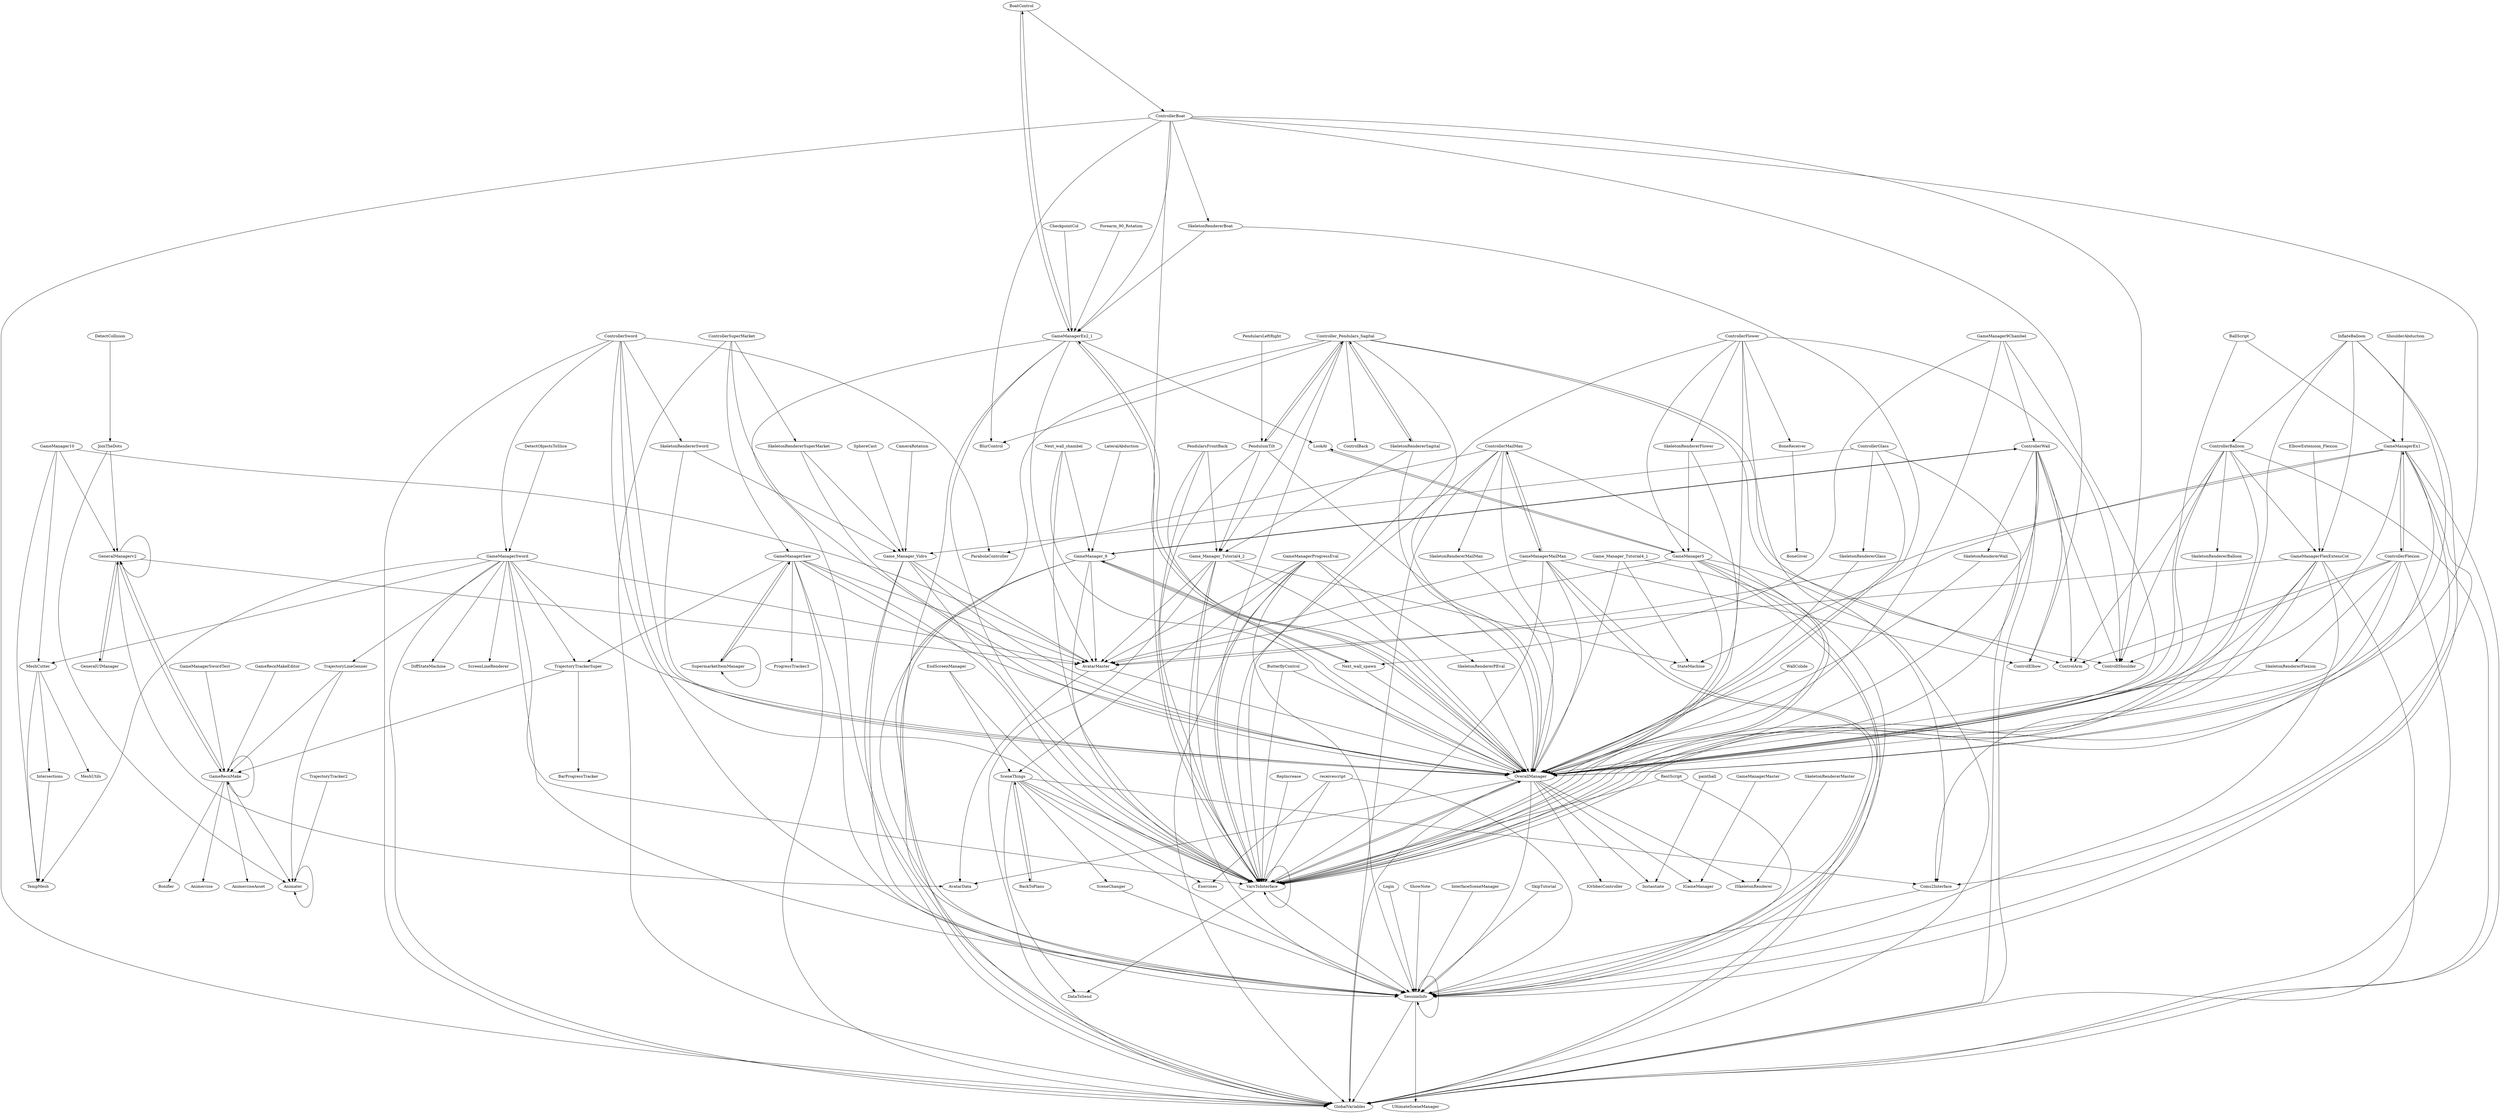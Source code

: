 digraph  {
	graph [nodesep=0.25,
		ranksep=5.0
	];
	BoatControl -> GameManagerEx2_1;
	BoatControl -> ControllerBoat;
	SkeletonRendererSagital -> OverallManager;
	SkeletonRendererSagital -> Controller_Pendulars_Sagital;
	SkeletonRendererSagital -> Game_Manager_Tutorial4_2;
	BackToPlans -> SceneThings;
	GameManager10 -> AvatarMaster;
	GameManager10 -> TempMesh;
	GameManager10 -> MeshCutter;
	GameManager10 -> GeneralManagerv2;
	EndScreenManager -> SceneThings;
	EndScreenManager -> VarsToInterface;
	SkeletonRendererMailMan -> OverallManager;
	TrajectoryTrackerSuper -> GameRecnMake;
	TrajectoryTrackerSuper -> BarProgressTracker;
	InflateBalloon -> ControllerBalloon;
	InflateBalloon -> OverallManager;
	InflateBalloon -> VarsToInterface;
	InflateBalloon -> SessionInfo;
	InflateBalloon -> GameManagerFlexExtensCot;
	Intersections -> TempMesh;
	GeneralUIManager -> GeneralManagerv2;
	ControllerFlower -> OverallManager;
	ControllerFlower -> GameManager5;
	ControllerFlower -> SkeletonRendererFlower;
	ControllerFlower -> VarsToInterface;
	ControllerFlower -> GlobalVariables;
	ControllerFlower -> ControllShoulder;
	ControllerFlower -> BoneReceiver;
	Login -> SessionInfo;
	CheckpointCol -> GameManagerEx2_1;
	SkeletonRendererGlass -> OverallManager;
	Game_Manager_Vidro -> OverallManager;
	Game_Manager_Vidro -> AvatarMaster;
	Game_Manager_Vidro -> VarsToInterface;
	Game_Manager_Vidro -> SessionInfo;
	Game_Manager_Vidro -> GlobalVariables;
	GameManagerEx2_1 -> BoatControl;
	GameManagerEx2_1 -> OverallManager;
	GameManagerEx2_1 -> AvatarMaster;
	GameManagerEx2_1 -> VarsToInterface;
	GameManagerEx2_1 -> LookAt;
	GameManagerEx2_1 -> SessionInfo;
	GameManagerEx2_1 -> GlobalVariables;
	SkeletonRendererPEval -> OverallManager;
	RepIncrease -> VarsToInterface;
	ControllerBalloon -> OverallManager;
	ControllerBalloon -> SkeletonRendererBalloon;
	ControllerBalloon -> VarsToInterface;
	ControllerBalloon -> GameManagerFlexExtensCot;
	ControllerBalloon -> GlobalVariables;
	ControllerBalloon -> ControllShoulder;
	ControllerBalloon -> ControlArm;
	OverallManager -> Instantiate;
	OverallManager -> IGameManager;
	OverallManager -> GameManagerEx2_1;
	OverallManager -> IOrbbecController;
	OverallManager -> VarsToInterface;
	OverallManager -> ISkeletonRenderer;
	OverallManager -> SessionInfo;
	OverallManager -> GlobalVariables;
	OverallManager -> AvatarData;
	GameRecnMake -> GameRecnMake;
	GameRecnMake -> Animater;
	GameRecnMake -> GeneralManagerv2;
	GameRecnMake -> Animercise;
	GameRecnMake -> AnimerciseAsset;
	GameRecnMake -> Bonifier;
	SkeletonRendererSword -> Game_Manager_Vidro;
	SkeletonRendererSword -> OverallManager;
	GameManager5 -> OverallManager;
	GameManager5 -> AvatarMaster;
	GameManager5 -> VarsToInterface;
	GameManager5 -> LookAt;
	GameManager5 -> Coms2Interface;
	GameManager5 -> SessionInfo;
	GameManager5 -> GlobalVariables;
	GameManager_9 -> OverallManager;
	GameManager_9 -> AvatarMaster;
	GameManager_9 -> VarsToInterface;
	GameManager_9 -> Next_wall_spawn;
	GameManager_9 -> SessionInfo;
	GameManager_9 -> ControllerWall;
	GameManager_9 -> GlobalVariables;
	SceneThings -> BackToPlans;
	SceneThings -> DataToSend;
	SceneThings -> VarsToInterface;
	SceneThings -> Exercises;
	SceneThings -> Coms2Interface;
	SceneThings -> SessionInfo;
	SceneThings -> SceneChanger;
	JoinTheDots -> Animater;
	JoinTheDots -> GeneralManagerv2;
	PendularsFrontBack -> OverallManager;
	PendularsFrontBack -> VarsToInterface;
	PendularsFrontBack -> Game_Manager_Tutorial4_2;
	ControllerMailMan -> SkeletonRendererMailMan;
	ControllerMailMan -> OverallManager;
	ControllerMailMan -> VarsToInterface;
	ControllerMailMan -> ParabolaController;
	ControllerMailMan -> SessionInfo;
	ControllerMailMan -> GameManagerMailMan;
	ControllerMailMan -> GlobalVariables;
	paintball -> Instantiate;
	Next_wall_chambel -> OverallManager;
	Next_wall_chambel -> GameManager_9;
	Next_wall_chambel -> VarsToInterface;
	LateralAbduction -> GameManager_9;
	AvatarMaster -> OverallManager;
	AvatarMaster -> AvatarData;
	ControllerSword -> OverallManager;
	ControllerSword -> SkeletonRendererSword;
	ControllerSword -> GameManagerSword;
	ControllerSword -> VarsToInterface;
	ControllerSword -> ParabolaController;
	ControllerSword -> SessionInfo;
	ControllerSword -> GlobalVariables;
	ControllerSuperMarket -> OverallManager;
	ControllerSuperMarket -> SkeletonRendererSuperMarket;
	ControllerSuperMarket -> GameManagerSaw;
	ControllerSuperMarket -> GlobalVariables;
	PendulumTilt -> OverallManager;
	PendulumTilt -> Controller_Pendulars_Sagital;
	PendulumTilt -> VarsToInterface;
	PendulumTilt -> Game_Manager_Tutorial4_2;
	SkeletonRendererSuperMarket -> Game_Manager_Vidro;
	SkeletonRendererSuperMarket -> OverallManager;
	ShowNote -> SessionInfo;
	GameManagerMaster -> IGameManager;
	Controller_Pendulars_Sagital -> SkeletonRendererSagital;
	Controller_Pendulars_Sagital -> OverallManager;
	Controller_Pendulars_Sagital -> BlurControl;
	Controller_Pendulars_Sagital -> PendulumTilt;
	Controller_Pendulars_Sagital -> VarsToInterface;
	Controller_Pendulars_Sagital -> ControlBack;
	Controller_Pendulars_Sagital -> GlobalVariables;
	Controller_Pendulars_Sagital -> ControllShoulder;
	Controller_Pendulars_Sagital -> ControlArm;
	Controller_Pendulars_Sagital -> Game_Manager_Tutorial4_2;
	PendularsLeftRight -> PendulumTilt;
	SkeletonRendererMaster -> ISkeletonRenderer;
	SphereCast -> Game_Manager_Vidro;
	SkeletonRendererWall -> OverallManager;
	SkeletonRendererBoat -> GameManagerEx2_1;
	SkeletonRendererBoat -> OverallManager;
	Animater -> Animater;
	GameManagerSaw -> TrajectoryTrackerSuper;
	GameManagerSaw -> OverallManager;
	GameManagerSaw -> AvatarMaster;
	GameManagerSaw -> VarsToInterface;
	GameManagerSaw -> SessionInfo;
	GameManagerSaw -> ProgressTracker3;
	GameManagerSaw -> GlobalVariables;
	GameManagerSaw -> SupermarketItemManager;
	ControllerFlexion -> OverallManager;
	ControllerFlexion -> VarsToInterface;
	ControllerFlexion -> GameManagerEx1;
	ControllerFlexion -> SkeletonRendererFlexion;
	ControllerFlexion -> GlobalVariables;
	ControllerFlexion -> ControllShoulder;
	ControllerFlexion -> ControlArm;
	TrajectoryLineGenner -> GameRecnMake;
	TrajectoryLineGenner -> Animater;
	SkeletonRendererFlower -> OverallManager;
	SkeletonRendererFlower -> GameManager5;
	SkeletonRendererBalloon -> OverallManager;
	GameManagerSword -> TrajectoryTrackerSuper;
	GameManagerSword -> DiffStateMachine;
	GameManagerSword -> OverallManager;
	GameManagerSword -> AvatarMaster;
	GameManagerSword -> TrajectoryLineGenner;
	GameManagerSword -> VarsToInterface;
	GameManagerSword -> TempMesh;
	GameManagerSword -> SessionInfo;
	GameManagerSword -> MeshCutter;
	GameManagerSword -> GlobalVariables;
	GameManagerSword -> ScreenLineRenderer;
	GameManager9Chambel -> OverallManager;
	GameManager9Chambel -> VarsToInterface;
	GameManager9Chambel -> Next_wall_spawn;
	GameManager9Chambel -> ControllerWall;
	ShoulderAbduction -> GameManagerEx1;
	VarsToInterface -> OverallManager;
	VarsToInterface -> DataToSend;
	VarsToInterface -> VarsToInterface;
	VarsToInterface -> SessionInfo;
	ControllerBoat -> GameManagerEx2_1;
	ControllerBoat -> OverallManager;
	ControllerBoat -> ControlElbow;
	ControllerBoat -> BlurControl;
	ControllerBoat -> SkeletonRendererBoat;
	ControllerBoat -> VarsToInterface;
	ControllerBoat -> GlobalVariables;
	ControllerBoat -> ControllShoulder;
	LookAt -> GameManager5;
	BallScript -> OverallManager;
	BallScript -> GameManagerEx1;
	GameManagerEx1 -> OverallManager;
	GameManagerEx1 -> AvatarMaster;
	GameManagerEx1 -> ControllerFlexion;
	GameManagerEx1 -> VarsToInterface;
	GameManagerEx1 -> Coms2Interface;
	GameManagerEx1 -> SessionInfo;
	GameManagerEx1 -> StateMachine;
	GameManagerEx1 -> GlobalVariables;
	Coms2Interface -> SessionInfo;
	Next_wall_spawn -> OverallManager;
	Next_wall_spawn -> GameManager_9;
	SessionInfo -> SessionInfo;
	SessionInfo -> UltimateSceneManager;
	SessionInfo -> GlobalVariables;
	MeshCutter -> Intersections;
	MeshCutter -> MeshUtils;
	MeshCutter -> TempMesh;
	ButterflyControl -> OverallManager;
	ButterflyControl -> VarsToInterface;
	SkeletonRendererFlexion -> OverallManager;
	Forearm_90_Rotation -> GameManagerEx2_1;
	GameManagerMailMan -> OverallManager;
	GameManagerMailMan -> ControlElbow;
	GameManagerMailMan -> ControllerMailMan;
	GameManagerMailMan -> AvatarMaster;
	GameManagerMailMan -> VarsToInterface;
	GameManagerMailMan -> SessionInfo;
	GameManagerMailMan -> GlobalVariables;
	ElbowExtension_Flexion -> GameManagerFlexExtensCot;
	ControllerWall -> OverallManager;
	ControllerWall -> GameManager_9;
	ControllerWall -> ControlElbow;
	ControllerWall -> SkeletonRendererWall;
	ControllerWall -> VarsToInterface;
	ControllerWall -> GlobalVariables;
	ControllerWall -> ControllShoulder;
	ControllerWall -> ControlArm;
	GameManagerFlexExtensCot -> OverallManager;
	GameManagerFlexExtensCot -> AvatarMaster;
	GameManagerFlexExtensCot -> VarsToInterface;
	GameManagerFlexExtensCot -> Coms2Interface;
	GameManagerFlexExtensCot -> SessionInfo;
	GameManagerFlexExtensCot -> GlobalVariables;
	InterfaceSceneManager -> SessionInfo;
	CameraRotation -> Game_Manager_Vidro;
	SkipTutorial -> SessionInfo;
	WallColide -> OverallManager;
	receivescript -> VarsToInterface;
	receivescript -> Exercises;
	receivescript -> SessionInfo;
	GameManagerProgressEval -> SkeletonRendererPEval;
	GameManagerProgressEval -> OverallManager;
	GameManagerProgressEval -> SceneThings;
	GameManagerProgressEval -> AvatarMaster;
	GameManagerProgressEval -> VarsToInterface;
	GameManagerProgressEval -> SessionInfo;
	GameManagerProgressEval -> GlobalVariables;
	Game_Manager_Tutorial4_2 -> OverallManager;
	Game_Manager_Tutorial4_2 -> AvatarMaster;
	Game_Manager_Tutorial4_2 -> VarsToInterface;
	Game_Manager_Tutorial4_2 -> SessionInfo;
	Game_Manager_Tutorial4_2 -> StateMachine;
	Game_Manager_Tutorial4_2 -> GlobalVariables;
	DetectObjectsToSlice -> GameManagerSword;
	RestScript -> VarsToInterface;
	RestScript -> SessionInfo;
	BoneReceiver -> BoneGiver;
	GeneralManagerv2 -> GeneralUIManager;
	GeneralManagerv2 -> GameRecnMake;
	GeneralManagerv2 -> AvatarMaster;
	GeneralManagerv2 -> AvatarData;
	GeneralManagerv2 -> GeneralManagerv2;
	SupermarketItemManager -> GameManagerSaw;
	SupermarketItemManager -> SupermarketItemManager;
	Game_Manager_Tutorial4_1 -> OverallManager;
	Game_Manager_Tutorial4_1 -> VarsToInterface;
	Game_Manager_Tutorial4_1 -> StateMachine;
	ControllerGlass -> SkeletonRendererGlass;
	ControllerGlass -> Game_Manager_Vidro;
	ControllerGlass -> OverallManager;
	ControllerGlass -> GlobalVariables;
	SceneChanger -> SessionInfo;
	GameManagerSwordTest -> GameRecnMake;
	GameRecnMakeEditor -> GameRecnMake;
	DetectCollision -> JoinTheDots;
	TrajectoryTracker2 -> Animater;
}
